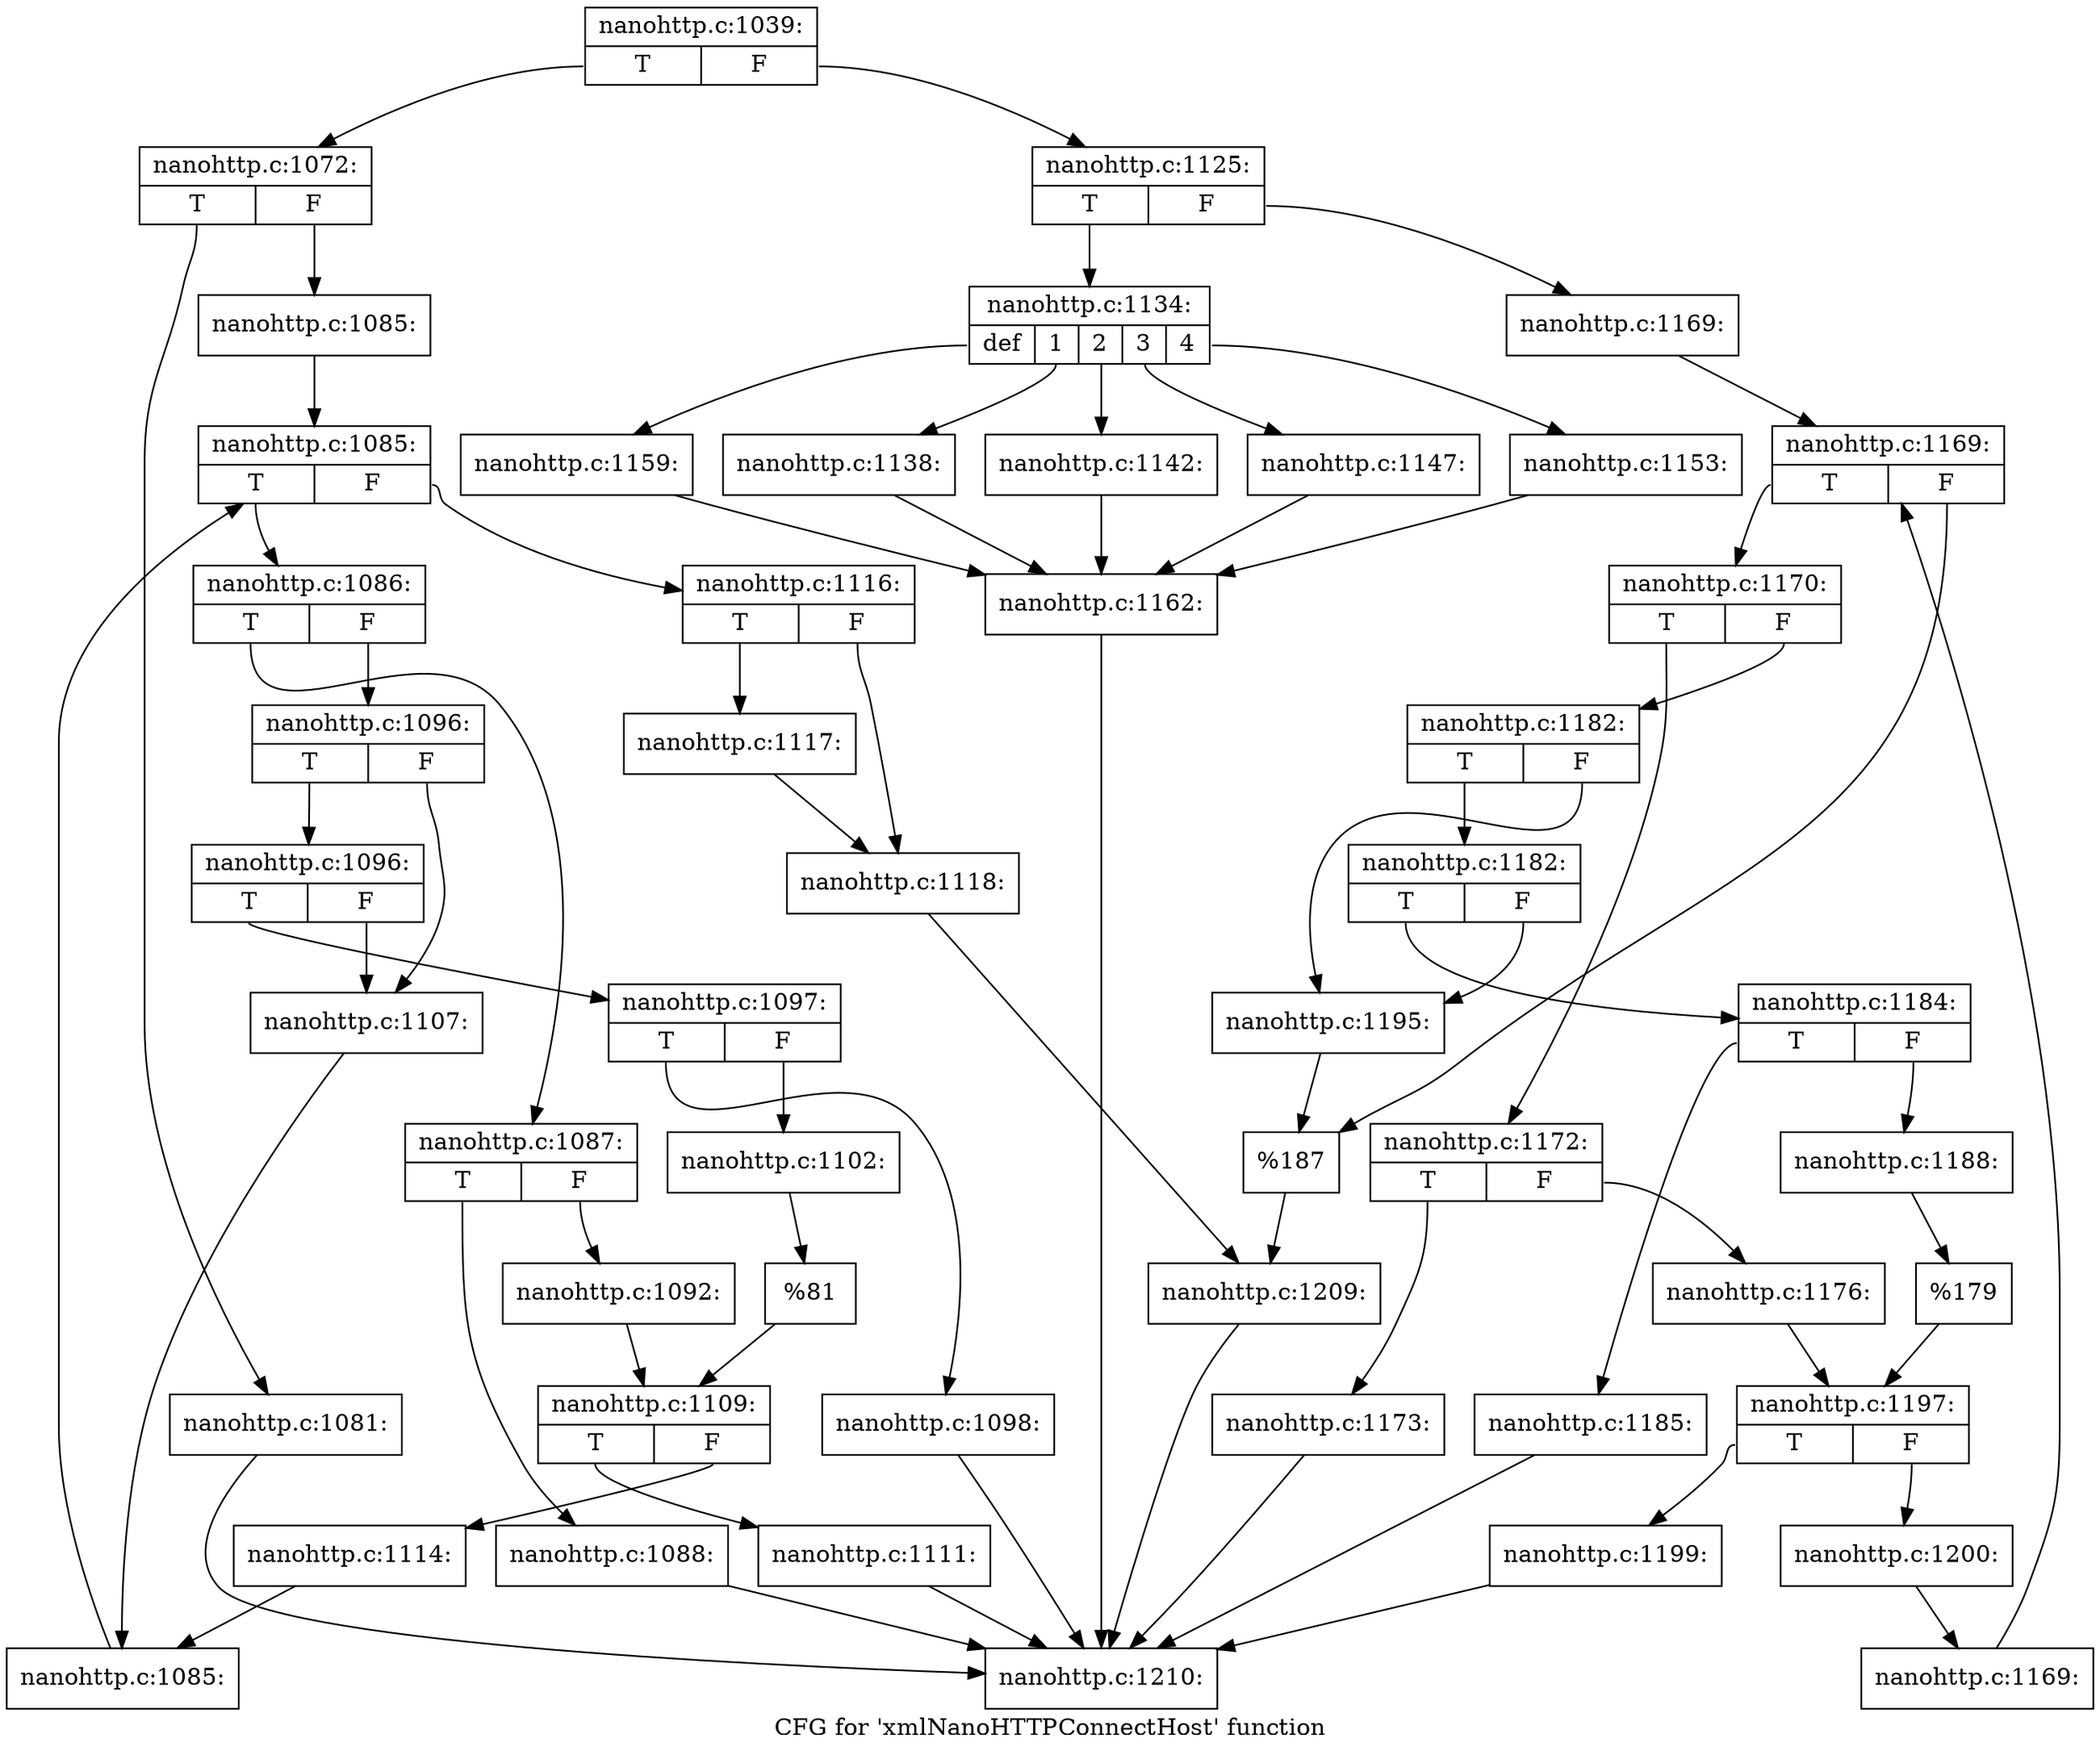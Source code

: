 digraph "CFG for 'xmlNanoHTTPConnectHost' function" {
	label="CFG for 'xmlNanoHTTPConnectHost' function";

	Node0x4460050 [shape=record,label="{nanohttp.c:1039:|{<s0>T|<s1>F}}"];
	Node0x4460050:s0 -> Node0x4473720;
	Node0x4460050:s1 -> Node0x44737c0;
	Node0x4473720 [shape=record,label="{nanohttp.c:1072:|{<s0>T|<s1>F}}"];
	Node0x4473720:s0 -> Node0x439d220;
	Node0x4473720:s1 -> Node0x439d550;
	Node0x439d220 [shape=record,label="{nanohttp.c:1081:}"];
	Node0x439d220 -> Node0x446a380;
	Node0x439d550 [shape=record,label="{nanohttp.c:1085:}"];
	Node0x439d550 -> Node0x439dd20;
	Node0x439dd20 [shape=record,label="{nanohttp.c:1085:|{<s0>T|<s1>F}}"];
	Node0x439dd20:s0 -> Node0x439df80;
	Node0x439dd20:s1 -> Node0x439db60;
	Node0x439df80 [shape=record,label="{nanohttp.c:1086:|{<s0>T|<s1>F}}"];
	Node0x439df80:s0 -> Node0x439e180;
	Node0x439df80:s1 -> Node0x439e220;
	Node0x439e180 [shape=record,label="{nanohttp.c:1087:|{<s0>T|<s1>F}}"];
	Node0x439e180:s0 -> Node0x4381a60;
	Node0x439e180:s1 -> Node0x439e6a0;
	Node0x4381a60 [shape=record,label="{nanohttp.c:1088:}"];
	Node0x4381a60 -> Node0x446a380;
	Node0x439e6a0 [shape=record,label="{nanohttp.c:1092:}"];
	Node0x439e6a0 -> Node0x439e1d0;
	Node0x439e220 [shape=record,label="{nanohttp.c:1096:|{<s0>T|<s1>F}}"];
	Node0x439e220:s0 -> Node0x447d7d0;
	Node0x439e220:s1 -> Node0x447d780;
	Node0x447d7d0 [shape=record,label="{nanohttp.c:1096:|{<s0>T|<s1>F}}"];
	Node0x447d7d0:s0 -> Node0x447c5f0;
	Node0x447d7d0:s1 -> Node0x447d780;
	Node0x447c5f0 [shape=record,label="{nanohttp.c:1097:|{<s0>T|<s1>F}}"];
	Node0x447c5f0:s0 -> Node0x447dcd0;
	Node0x447c5f0:s1 -> Node0x447dd20;
	Node0x447dcd0 [shape=record,label="{nanohttp.c:1098:}"];
	Node0x447dcd0 -> Node0x446a380;
	Node0x447dd20 [shape=record,label="{nanohttp.c:1102:}"];
	Node0x447dd20 -> Node0x447c920;
	Node0x447d780 [shape=record,label="{nanohttp.c:1107:}"];
	Node0x447d780 -> Node0x439df30;
	Node0x447c920 [shape=record,label="{%81}"];
	Node0x447c920 -> Node0x439e1d0;
	Node0x439e1d0 [shape=record,label="{nanohttp.c:1109:|{<s0>T|<s1>F}}"];
	Node0x439e1d0:s0 -> Node0x447fad0;
	Node0x439e1d0:s1 -> Node0x447fba0;
	Node0x447fad0 [shape=record,label="{nanohttp.c:1111:}"];
	Node0x447fad0 -> Node0x446a380;
	Node0x447fba0 [shape=record,label="{nanohttp.c:1114:}"];
	Node0x447fba0 -> Node0x439df30;
	Node0x439df30 [shape=record,label="{nanohttp.c:1085:}"];
	Node0x439df30 -> Node0x439dd20;
	Node0x439db60 [shape=record,label="{nanohttp.c:1116:|{<s0>T|<s1>F}}"];
	Node0x439db60:s0 -> Node0x4480320;
	Node0x439db60:s1 -> Node0x4480370;
	Node0x4480320 [shape=record,label="{nanohttp.c:1117:}"];
	Node0x4480320 -> Node0x4480370;
	Node0x4480370 [shape=record,label="{nanohttp.c:1118:}"];
	Node0x4480370 -> Node0x4473770;
	Node0x44737c0 [shape=record,label="{nanohttp.c:1125:|{<s0>T|<s1>F}}"];
	Node0x44737c0:s0 -> Node0x4480c90;
	Node0x44737c0:s1 -> Node0x4480f40;
	Node0x4480c90 [shape=record,label="{nanohttp.c:1134:|{<s0>def|<s1>1|<s2>2|<s3>3|<s4>4}}"];
	Node0x4480c90:s0 -> Node0x4481c50;
	Node0x4480c90:s1 -> Node0x4481f80;
	Node0x4480c90:s2 -> Node0x4482430;
	Node0x4480c90:s3 -> Node0x4481bd0;
	Node0x4480c90:s4 -> Node0x4414000;
	Node0x4481f80 [shape=record,label="{nanohttp.c:1138:}"];
	Node0x4481f80 -> Node0x44810f0;
	Node0x4482430 [shape=record,label="{nanohttp.c:1142:}"];
	Node0x4482430 -> Node0x44810f0;
	Node0x4481bd0 [shape=record,label="{nanohttp.c:1147:}"];
	Node0x4481bd0 -> Node0x44810f0;
	Node0x4414000 [shape=record,label="{nanohttp.c:1153:}"];
	Node0x4414000 -> Node0x44810f0;
	Node0x4481c50 [shape=record,label="{nanohttp.c:1159:}"];
	Node0x4481c50 -> Node0x44810f0;
	Node0x44810f0 [shape=record,label="{nanohttp.c:1162:}"];
	Node0x44810f0 -> Node0x446a380;
	Node0x4480f40 [shape=record,label="{nanohttp.c:1169:}"];
	Node0x4480f40 -> Node0x44156b0;
	Node0x44156b0 [shape=record,label="{nanohttp.c:1169:|{<s0>T|<s1>F}}"];
	Node0x44156b0:s0 -> Node0x440c2a0;
	Node0x44156b0:s1 -> Node0x4415550;
	Node0x440c2a0 [shape=record,label="{nanohttp.c:1170:|{<s0>T|<s1>F}}"];
	Node0x440c2a0:s0 -> Node0x4415860;
	Node0x440c2a0:s1 -> Node0x440c780;
	Node0x4415860 [shape=record,label="{nanohttp.c:1172:|{<s0>T|<s1>F}}"];
	Node0x4415860:s0 -> Node0x428e360;
	Node0x4415860:s1 -> Node0x428e3b0;
	Node0x428e360 [shape=record,label="{nanohttp.c:1173:}"];
	Node0x428e360 -> Node0x446a380;
	Node0x428e3b0 [shape=record,label="{nanohttp.c:1176:}"];
	Node0x428e3b0 -> Node0x440c730;
	Node0x440c780 [shape=record,label="{nanohttp.c:1182:|{<s0>T|<s1>F}}"];
	Node0x440c780:s0 -> Node0x4488a40;
	Node0x440c780:s1 -> Node0x44889f0;
	Node0x4488a40 [shape=record,label="{nanohttp.c:1182:|{<s0>T|<s1>F}}"];
	Node0x4488a40:s0 -> Node0x428f310;
	Node0x4488a40:s1 -> Node0x44889f0;
	Node0x428f310 [shape=record,label="{nanohttp.c:1184:|{<s0>T|<s1>F}}"];
	Node0x428f310:s0 -> Node0x44890b0;
	Node0x428f310:s1 -> Node0x4489100;
	Node0x44890b0 [shape=record,label="{nanohttp.c:1185:}"];
	Node0x44890b0 -> Node0x446a380;
	Node0x4489100 [shape=record,label="{nanohttp.c:1188:}"];
	Node0x4489100 -> Node0x44889a0;
	Node0x44889f0 [shape=record,label="{nanohttp.c:1195:}"];
	Node0x44889f0 -> Node0x4415550;
	Node0x44889a0 [shape=record,label="{%179}"];
	Node0x44889a0 -> Node0x440c730;
	Node0x440c730 [shape=record,label="{nanohttp.c:1197:|{<s0>T|<s1>F}}"];
	Node0x440c730:s0 -> Node0x448a080;
	Node0x440c730:s1 -> Node0x448b1e0;
	Node0x448a080 [shape=record,label="{nanohttp.c:1199:}"];
	Node0x448a080 -> Node0x446a380;
	Node0x448b1e0 [shape=record,label="{nanohttp.c:1200:}"];
	Node0x448b1e0 -> Node0x440c250;
	Node0x440c250 [shape=record,label="{nanohttp.c:1169:}"];
	Node0x440c250 -> Node0x44156b0;
	Node0x4415550 [shape=record,label="{%187}"];
	Node0x4415550 -> Node0x4473770;
	Node0x4473770 [shape=record,label="{nanohttp.c:1209:}"];
	Node0x4473770 -> Node0x446a380;
	Node0x446a380 [shape=record,label="{nanohttp.c:1210:}"];
}
